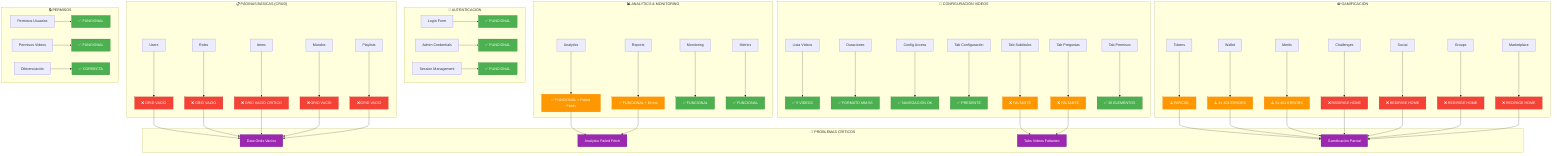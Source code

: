 graph TD
    subgraph "🔐 AUTENTICACIÓN"
        A1[Login Form] --> A2[✅ FUNCIONAL]
        A3[Admin Credentials] --> A4[✅ FUNCIONAL]
        A5[Session Management] --> A6[✅ FUNCIONAL]
    end

    subgraph "📋 PÁGINAS BÁSICAS (CRUD)"
        B1[Users] --> B2[❌ GRID VACÍO]
        B3[Roles] --> B4[❌ GRID VACÍO]
        B5[Items] --> B6[❌ GRID VACÍO CRÍTICO]
        B7[Mundos] --> B8[❌ GRID VACÍO]
        B9[Playlists] --> B10[❌ GRID VACÍO]
    end

    subgraph "🎥 CONFIGURACIÓN VIDEOS"
        C1[Lista Videos] --> C2[✅ 5 VIDEOS]
        C3[Duraciones] --> C4[✅ FORMATO MM:SS]
        C5[Config Access] --> C6[✅ NAVEGACIÓN OK]
        C7[Tab Configuración] --> C8[✅ PRESENTE]
        C9[Tab Subtítulos] --> C10[❌ FALTANTE]
        C11[Tab Preguntas] --> C12[❌ FALTANTE]
        C13[Tab Permisos] --> C14[✅ 26 ELEMENTOS]
    end

    subgraph "🪙 GAMIFICACIÓN"
        D1[Tokens] --> D2[⚠️ PARCIAL]
        D3[Wallet] --> D4[⚠️ 4x 404 ERRORS]
        D5[Merits] --> D6[⚠️ 5x 401 ERRORS]
        D7[Challenges] --> D8[❌ REDIRIGE HOME]
        D9[Social] --> D10[❌ REDIRIGE HOME]
        D11[Groups] --> D12[❌ REDIRIGE HOME]
        D13[Marketplace] --> D14[❌ REDIRIGE HOME]
    end

    subgraph "📊 ANALYTICS & MONITORING"
        E1[Analytics] --> E2[✅ FUNCIONAL + Failed Fetch]
        E3[Reports] --> E4[✅ FUNCIONAL + Errors]
        E5[Monitoring] --> E6[✅ FUNCIONAL]
        E7[Metrics] --> E8[✅ FUNCIONAL]
    end

    subgraph "🔒 PERMISOS"
        F1[Permisos Usuarios] --> F2[✅ FUNCIONAL]
        F3[Permisos Videos] --> F4[✅ FUNCIONAL]
        F5[Diferenciación] --> F6[✅ CORRECTA]
    end

    subgraph "🚨 PROBLEMAS CRÍTICOS"
        G1[Data Grids Vacíos]
        G2[Analytics Failed Fetch]
        G3[Tabs Videos Faltantes]
        G4[Gamificación Parcial]
    end

    B2 --> G1
    B4 --> G1
    B6 --> G1
    B8 --> G1
    B10 --> G1
    
    E2 --> G2
    E4 --> G2
    
    C10 --> G3
    C12 --> G3
    
    D2 --> G4
    D4 --> G4
    D6 --> G4
    D8 --> G4
    D10 --> G4
    D12 --> G4
    D14 --> G4

    classDef functional fill:#4CAF50,stroke:#2E7D32,color:#fff
    classDef partial fill:#FF9800,stroke:#F57C00,color:#fff
    classDef broken fill:#f44336,stroke:#c62828,color:#fff
    classDef critical fill:#9C27B0,stroke:#6A1B9A,color:#fff

    class A2,A4,A6,C2,C4,C6,C8,C14,E6,E8,F2,F4,F6 functional
    class C10,C12,D2,D4,D6,E2,E4 partial
    class B2,B4,B6,B8,B10,D8,D10,D12,D14 broken
    class G1,G2,G3,G4 critical